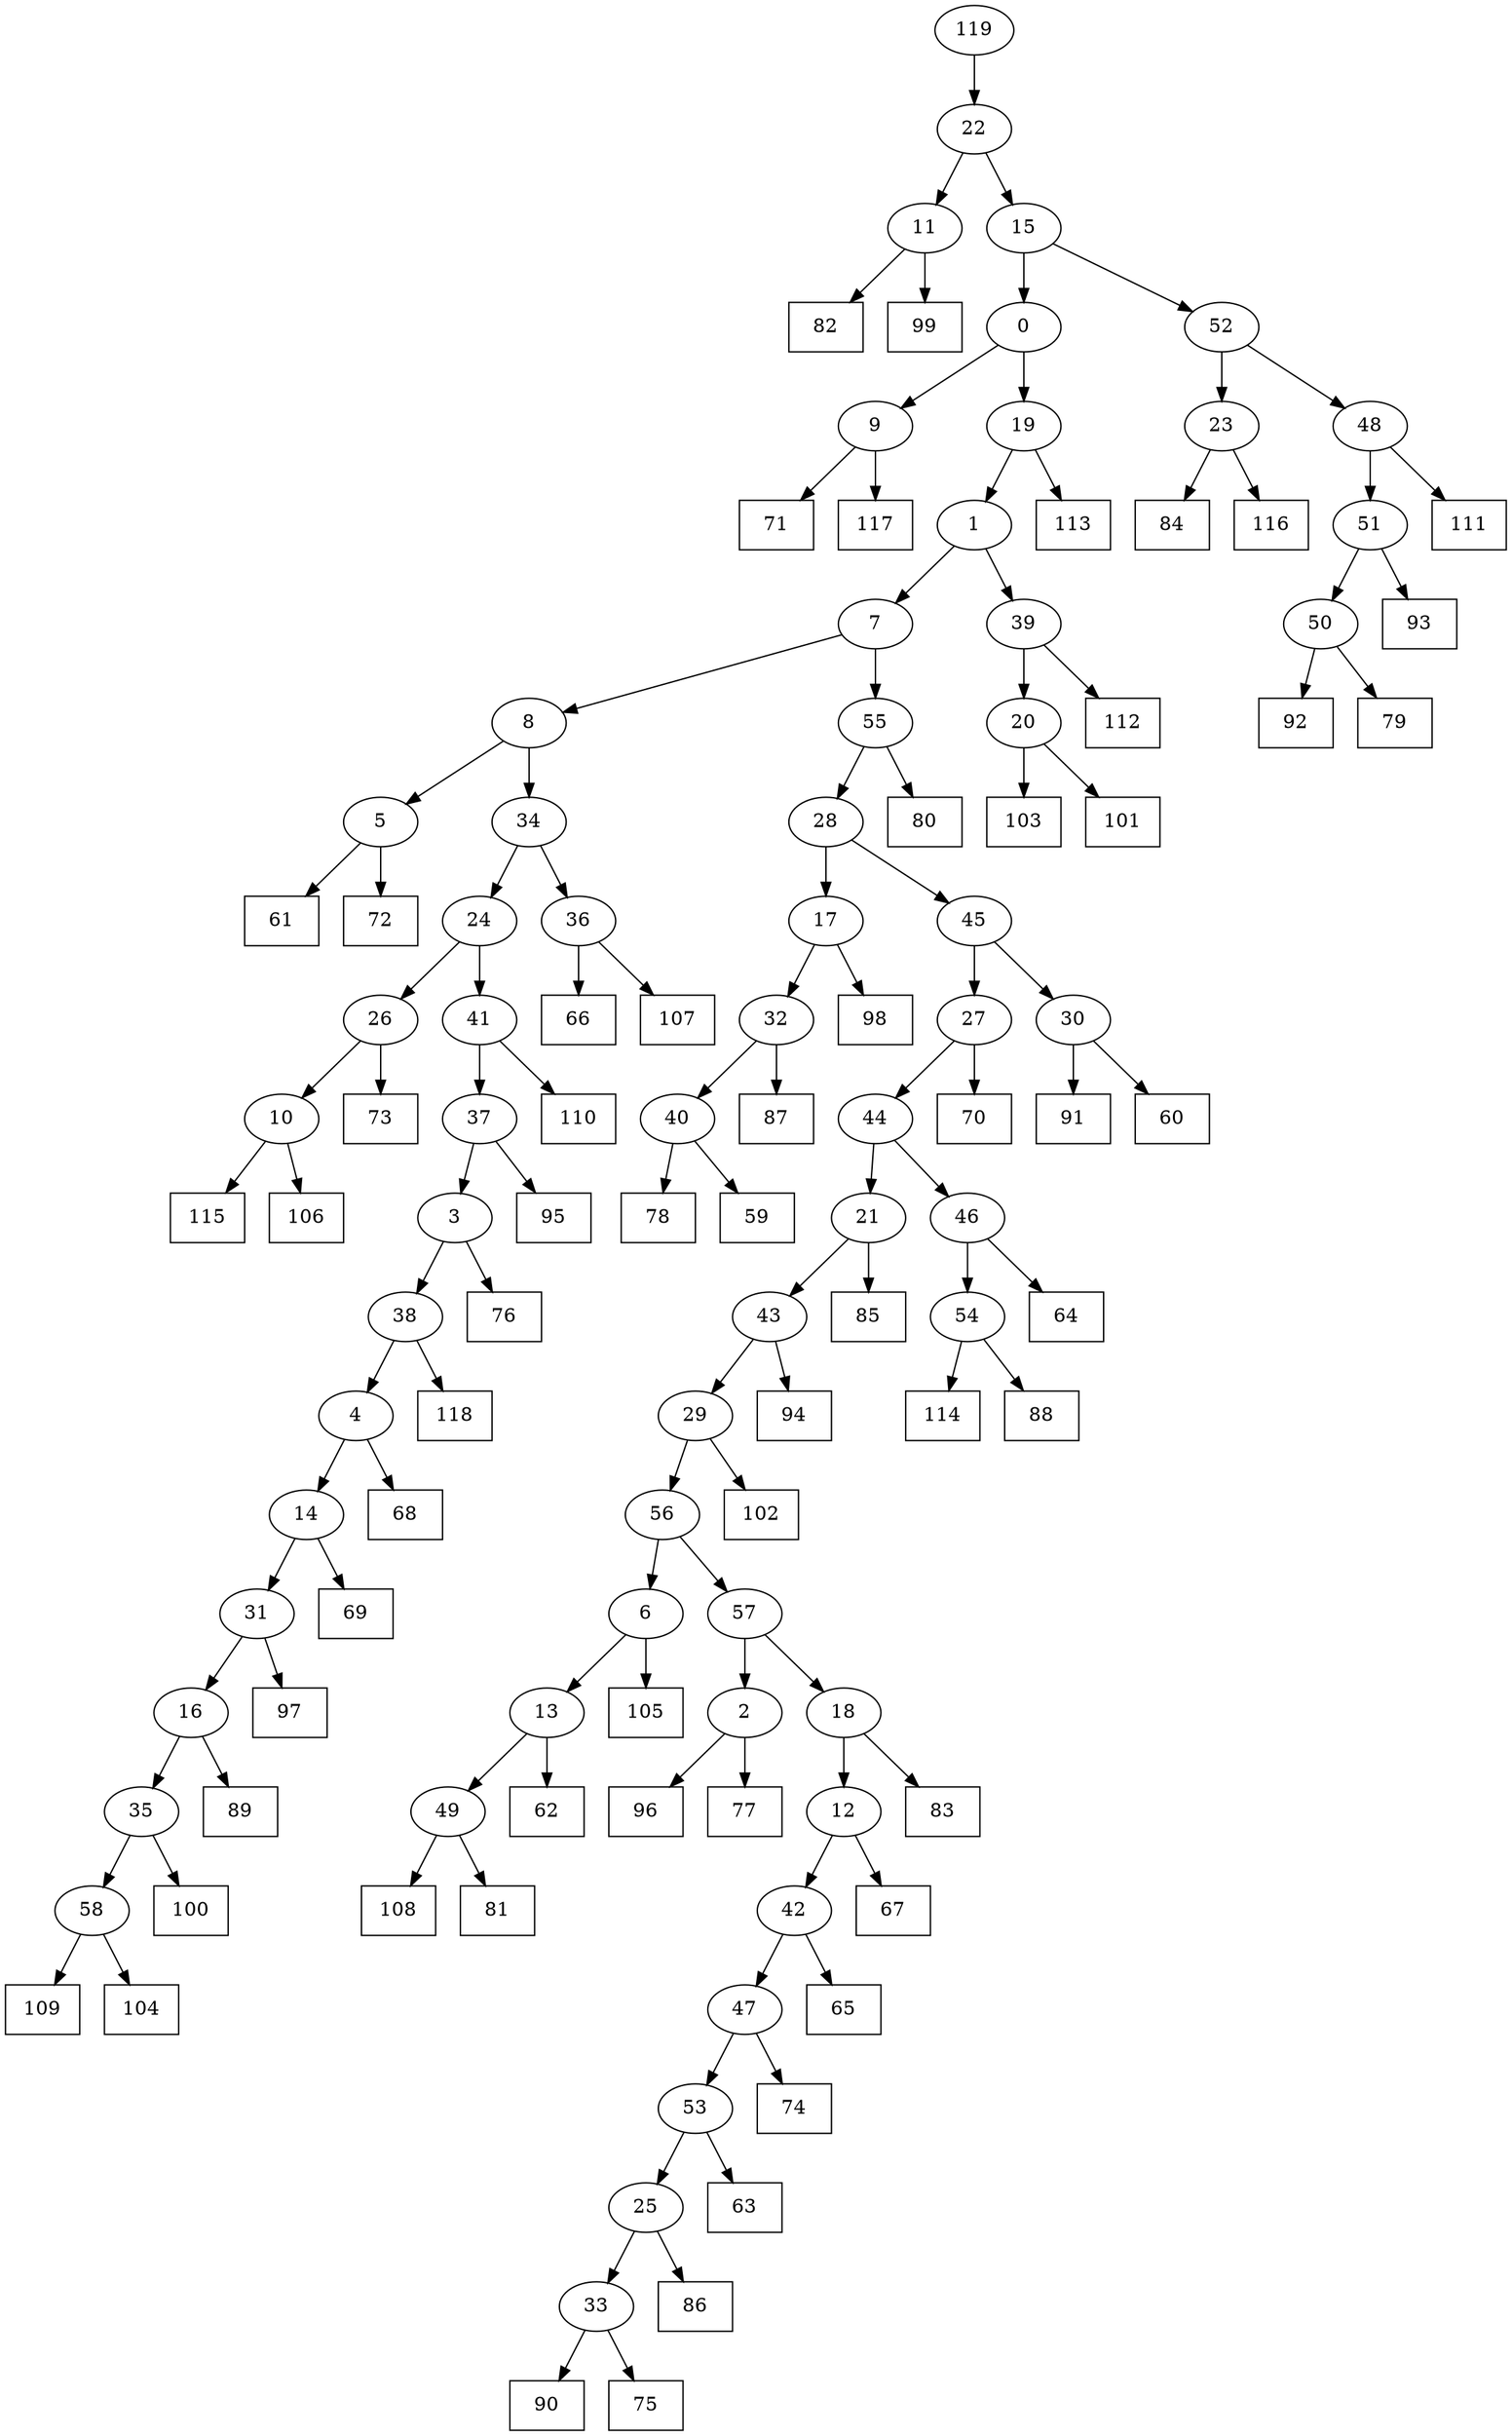 digraph G {
0[label="0"];
1[label="1"];
2[label="2"];
3[label="3"];
4[label="4"];
5[label="5"];
6[label="6"];
7[label="7"];
8[label="8"];
9[label="9"];
10[label="10"];
11[label="11"];
12[label="12"];
13[label="13"];
14[label="14"];
15[label="15"];
16[label="16"];
17[label="17"];
18[label="18"];
19[label="19"];
20[label="20"];
21[label="21"];
22[label="22"];
23[label="23"];
24[label="24"];
25[label="25"];
26[label="26"];
27[label="27"];
28[label="28"];
29[label="29"];
30[label="30"];
31[label="31"];
32[label="32"];
33[label="33"];
34[label="34"];
35[label="35"];
36[label="36"];
37[label="37"];
38[label="38"];
39[label="39"];
40[label="40"];
41[label="41"];
42[label="42"];
43[label="43"];
44[label="44"];
45[label="45"];
46[label="46"];
47[label="47"];
48[label="48"];
49[label="49"];
50[label="50"];
51[label="51"];
52[label="52"];
53[label="53"];
54[label="54"];
55[label="55"];
56[label="56"];
57[label="57"];
58[label="58"];
59[shape=box,label="98"];
60[shape=box,label="74"];
61[shape=box,label="93"];
62[shape=box,label="112"];
63[shape=box,label="100"];
64[shape=box,label="71"];
65[shape=box,label="61"];
66[shape=box,label="86"];
67[shape=box,label="97"];
68[shape=box,label="78"];
69[shape=box,label="113"];
70[shape=box,label="66"];
71[shape=box,label="110"];
72[shape=box,label="107"];
73[shape=box,label="63"];
74[shape=box,label="80"];
75[shape=box,label="64"];
76[shape=box,label="87"];
77[shape=box,label="72"];
78[shape=box,label="59"];
79[shape=box,label="91"];
80[shape=box,label="109"];
81[shape=box,label="90"];
82[shape=box,label="67"];
83[shape=box,label="73"];
84[shape=box,label="108"];
85[shape=box,label="81"];
86[shape=box,label="85"];
87[shape=box,label="105"];
88[shape=box,label="84"];
89[shape=box,label="62"];
90[shape=box,label="82"];
91[shape=box,label="96"];
92[shape=box,label="115"];
93[shape=box,label="60"];
94[shape=box,label="103"];
95[shape=box,label="114"];
96[shape=box,label="111"];
97[shape=box,label="101"];
98[shape=box,label="99"];
99[shape=box,label="94"];
100[shape=box,label="69"];
101[shape=box,label="70"];
102[shape=box,label="76"];
103[shape=box,label="68"];
104[shape=box,label="95"];
105[shape=box,label="106"];
106[shape=box,label="89"];
107[shape=box,label="83"];
108[shape=box,label="104"];
109[shape=box,label="118"];
110[shape=box,label="92"];
111[shape=box,label="77"];
112[shape=box,label="102"];
113[shape=box,label="79"];
114[shape=box,label="116"];
115[shape=box,label="65"];
116[shape=box,label="88"];
117[shape=box,label="75"];
118[shape=box,label="117"];
119[label="119"];
58->80 ;
40->68 ;
20->97 ;
37->104 ;
49->85 ;
29->56 ;
47->60 ;
39->62 ;
2->111 ;
58->108 ;
43->99 ;
36->72 ;
38->109 ;
13->89 ;
9->64 ;
56->57 ;
19->1 ;
45->30 ;
30->79 ;
34->36 ;
19->69 ;
25->66 ;
13->49 ;
49->84 ;
53->73 ;
54->95 ;
32->76 ;
42->47 ;
40->78 ;
44->46 ;
12->42 ;
5->65 ;
39->20 ;
6->13 ;
48->51 ;
31->67 ;
24->26 ;
26->83 ;
20->94 ;
15->52 ;
4->103 ;
27->44 ;
46->54 ;
54->116 ;
18->107 ;
50->113 ;
56->6 ;
6->87 ;
31->16 ;
46->75 ;
4->14 ;
14->100 ;
10->105 ;
15->0 ;
0->19 ;
3->102 ;
14->31 ;
36->70 ;
22->15 ;
38->4 ;
47->53 ;
26->10 ;
10->92 ;
24->41 ;
1->39 ;
41->37 ;
28->45 ;
55->28 ;
12->82 ;
23->114 ;
52->23 ;
42->115 ;
52->48 ;
48->96 ;
23->88 ;
16->35 ;
35->58 ;
53->25 ;
57->2 ;
2->91 ;
21->43 ;
1->7 ;
11->98 ;
7->55 ;
55->74 ;
37->3 ;
3->38 ;
30->93 ;
44->21 ;
21->86 ;
45->27 ;
27->101 ;
29->112 ;
8->34 ;
34->24 ;
32->40 ;
57->18 ;
35->63 ;
17->59 ;
41->71 ;
25->33 ;
33->81 ;
16->106 ;
28->17 ;
17->32 ;
43->29 ;
7->8 ;
33->117 ;
0->9 ;
9->118 ;
11->90 ;
119->22 ;
22->11 ;
51->61 ;
51->50 ;
50->110 ;
18->12 ;
8->5 ;
5->77 ;
}
